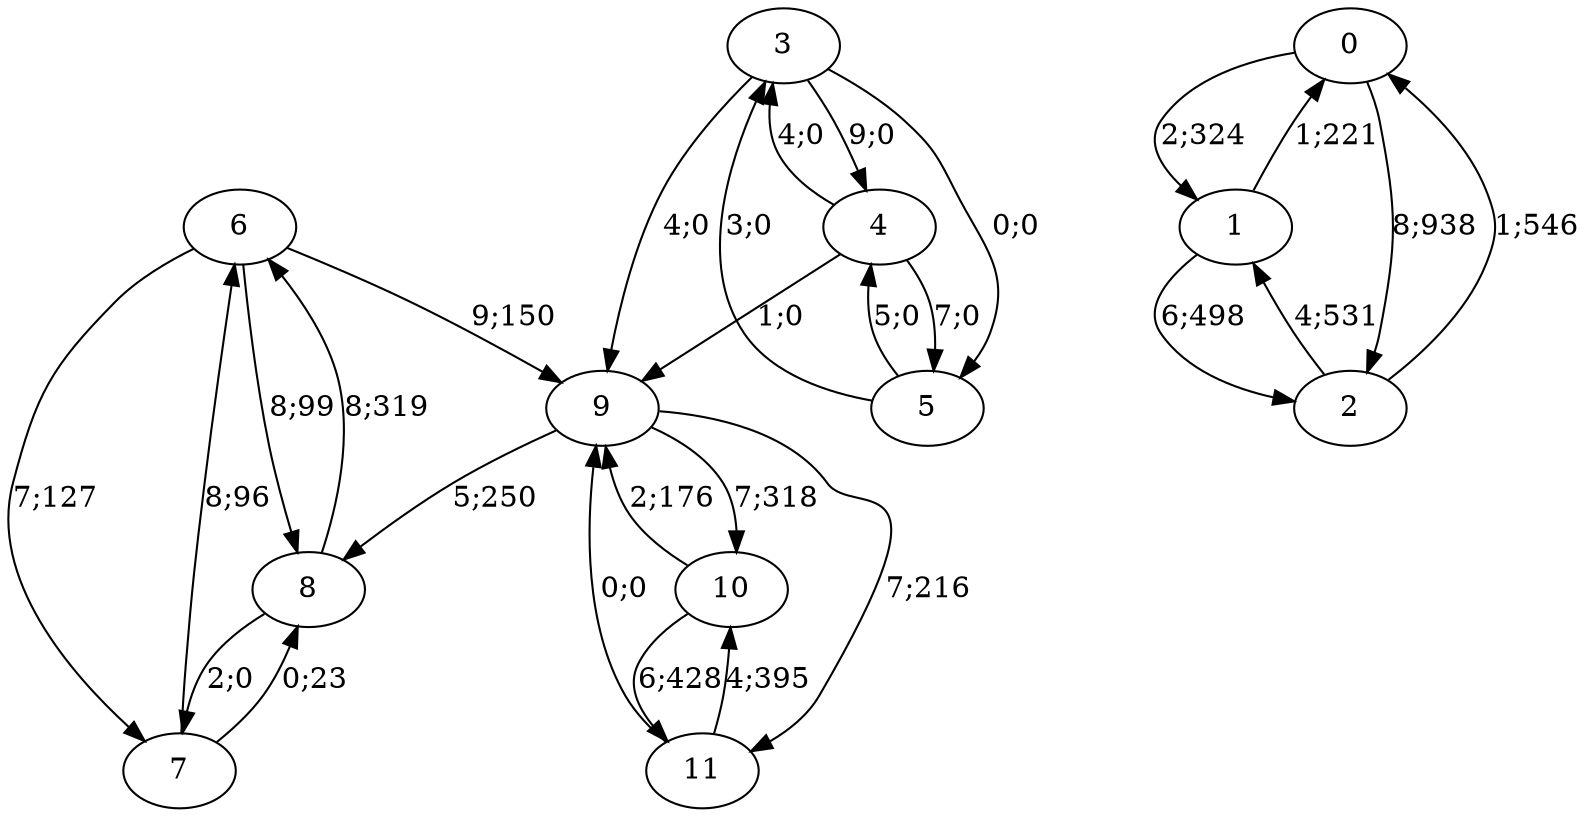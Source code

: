digraph graph7868 {














6 -> 9 [color=black,label="9;150"]
6 -> 7 [color=black,label="7;127"]
6 -> 8 [color=black,label="8;99"]


7 -> 6 [color=black,label="8;96"]
7 -> 8 [color=black,label="0;23"]


8 -> 6 [color=black,label="8;319"]
8 -> 7 [color=black,label="2;0"]


























9 -> 8 [color=black,label="5;250"]
9 -> 10 [color=black,label="7;318"]
9 -> 11 [color=black,label="7;216"]


10 -> 9 [color=black,label="2;176"]
10 -> 11 [color=black,label="6;428"]


11 -> 9 [color=black,label="0;0"]
11 -> 10 [color=black,label="4;395"]








3 -> 9 [color=black,label="4;0"]
3 -> 4 [color=black,label="9;0"]
3 -> 5 [color=black,label="0;0"]


4 -> 9 [color=black,label="1;0"]
4 -> 3 [color=black,label="4;0"]
4 -> 5 [color=black,label="7;0"]


5 -> 3 [color=black,label="3;0"]
5 -> 4 [color=black,label="5;0"]














0 -> 1 [color=black,label="2;324"]
0 -> 2 [color=black,label="8;938"]


1 -> 0 [color=black,label="1;221"]
1 -> 2 [color=black,label="6;498"]


2 -> 0 [color=black,label="1;546"]
2 -> 1 [color=black,label="4;531"]



















}